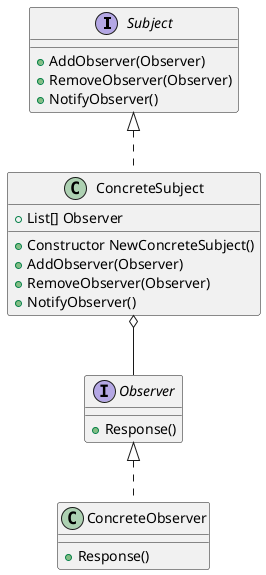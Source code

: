 @startuml
'https://plantuml.com/class-diagram


interface Subject {
+AddObserver(Observer)
+RemoveObserver(Observer)
+NotifyObserver()
}

class ConcreteSubject {
+List[] Observer
+Constructor NewConcreteSubject()
+AddObserver(Observer)
+RemoveObserver(Observer)
+NotifyObserver()
}

interface Observer {
+Response()
}

class ConcreteObserver {
+Response()
}

Observer <|.. ConcreteObserver
Subject <|.. ConcreteSubject
ConcreteSubject o-- Observer
@enduml